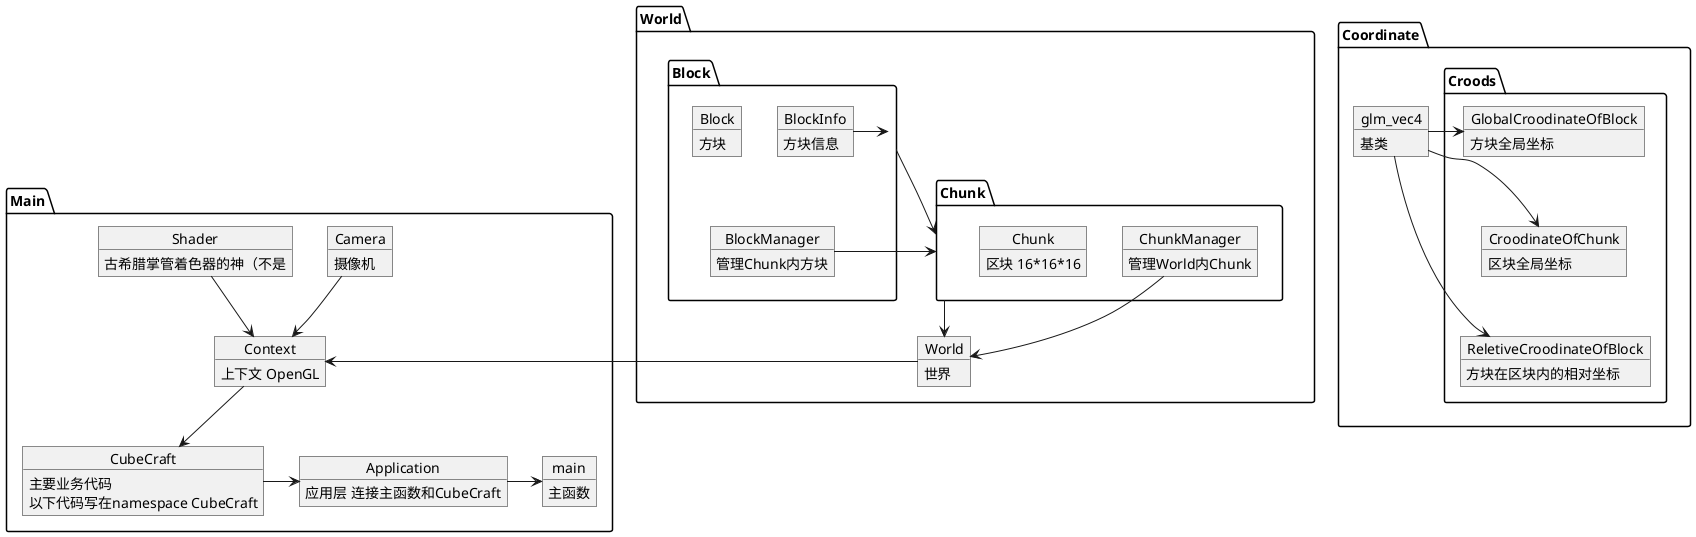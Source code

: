 @startuml header

'主干结构
package Main{
    object main{
        主函数
    }
    object Application{
        应用层 连接主函数和CubeCraft
    }
    object CubeCraft{
        主要业务代码 
        以下代码写在namespace CubeCraft
    }
    object Context{
        上下文 OpenGL
    }
    object Camera{
        摄像机
    }
    object Shader{
        古希腊掌管着色器的神（不是
    }

    Application -> main
    CubeCraft -> Application
    Context --> CubeCraft

    Camera --> Context
    Shader --> Context
}

'世界相关
package World{
    object World{
        世界
    }
    package Chunk{
        object Chunk{
            区块 16*16*16
        }
        object ChunkManager{
            管理World内Chunk
        }

    }
    package Block{
        object Block{
            方块
        }
        object BlockManager{
            管理Chunk内方块
        }
        object BlockInfo{
            方块信息
        }

        Block --[hidden] BlockManager
    }
    
    ChunkManager -> World 

    BlockManager -> Chunk
    BlockInfo -> Block

    Chunk --> World
    Block -> Chunk

    World -> Context
}

'坐标相关
package Coordinate{
    object glm_vec4{
        基类
    }
    package Croods{
        object GlobalCroodinateOfBlock{
            方块全局坐标
        }
        object CroodinateOfChunk{
            区块全局坐标
        }
        object ReletiveCroodinateOfBlock{
            方块在区块内的相对坐标
        }
    }
    
    glm_vec4 -> GlobalCroodinateOfBlock
    glm_vec4 -> CroodinateOfChunk
    glm_vec4 -> ReletiveCroodinateOfBlock
    GlobalCroodinateOfBlock --[hidden] CroodinateOfChunk
    CroodinateOfChunk --[hidden] ReletiveCroodinateOfBlock
}

@enduml